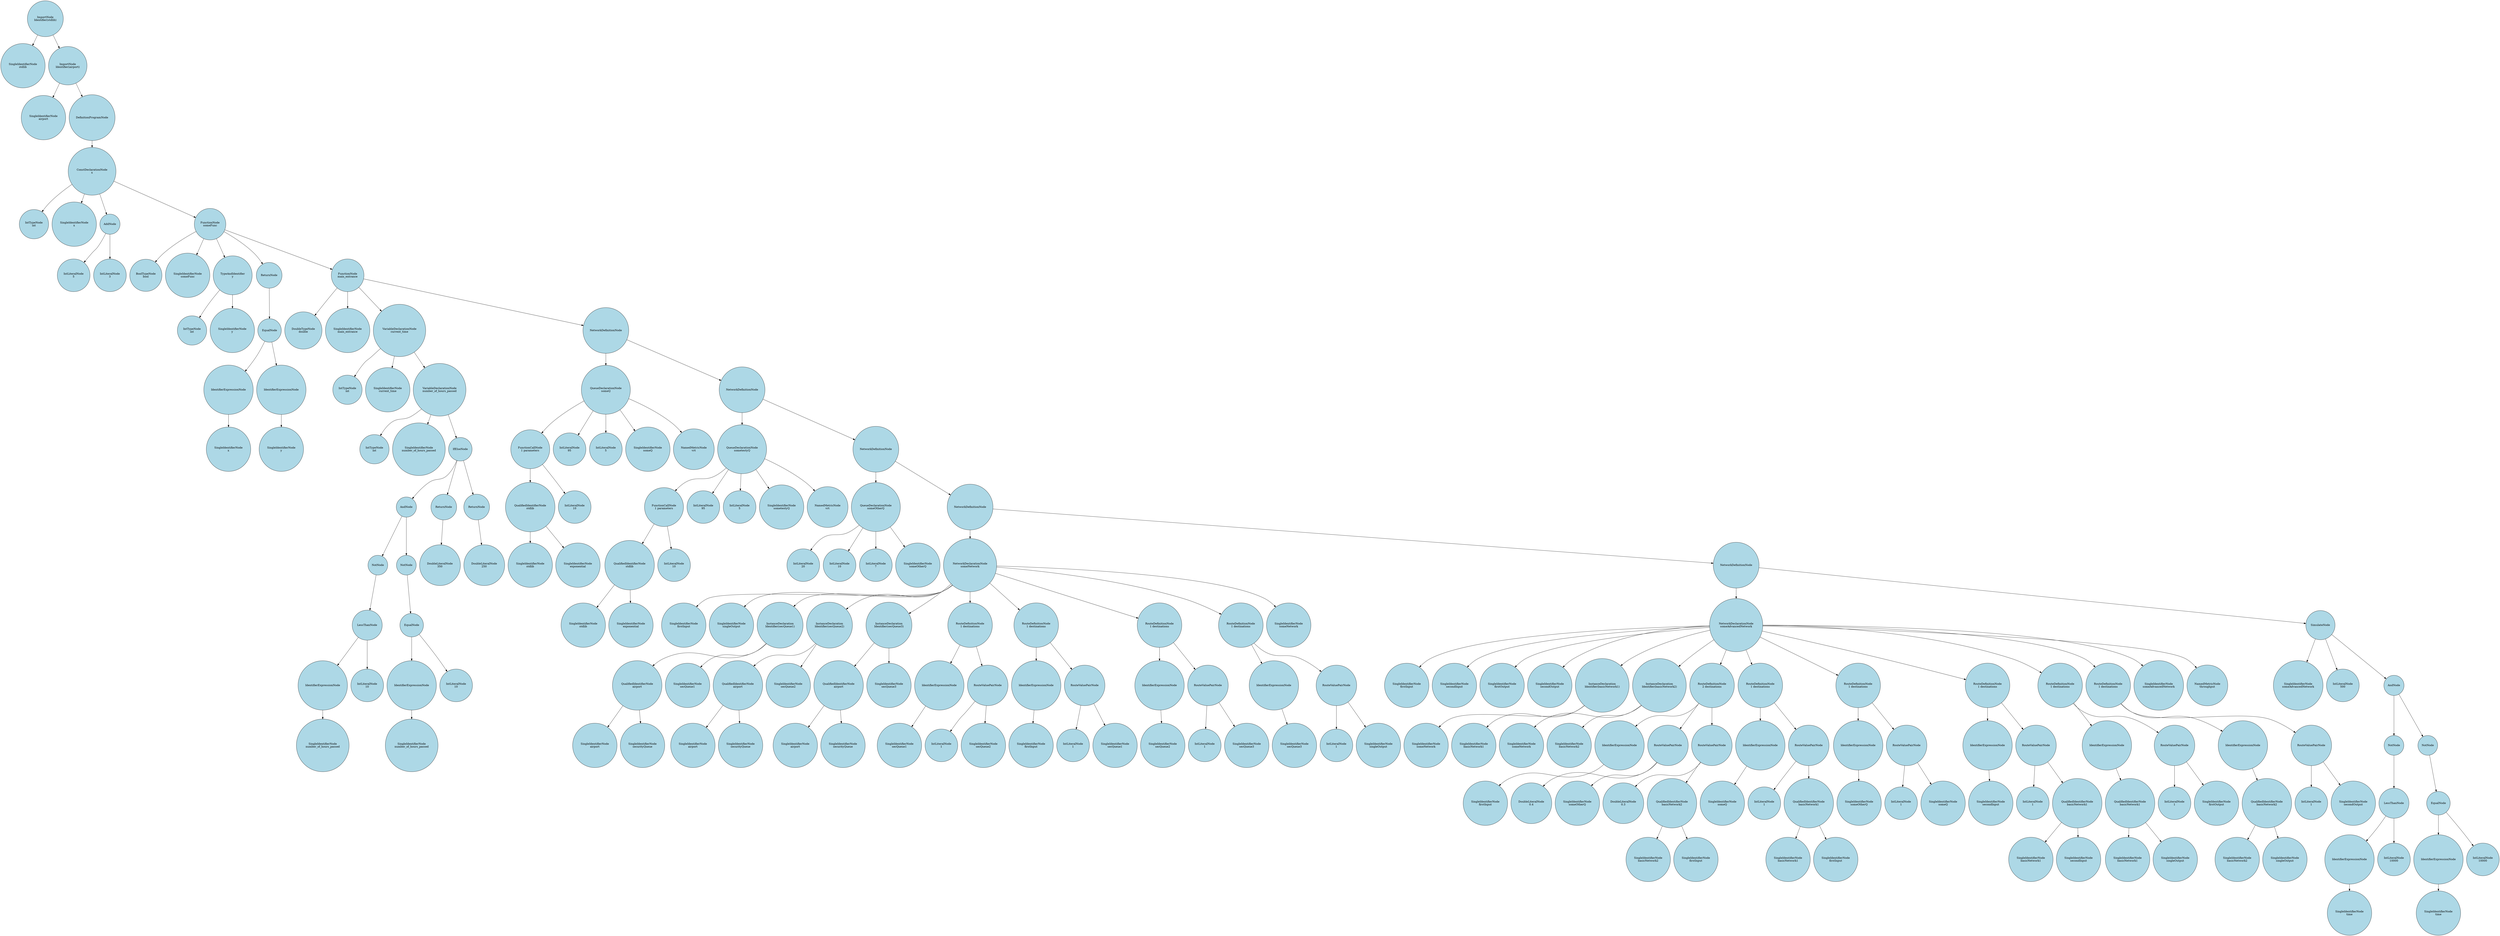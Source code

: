 digraph G {
node [shape=circle, style=filled, fillcolor=lightblue];
  -939262875 [label="ImportNode
Identifier(stdlib)"];
  1389791115 [label="SingleIdentifierNode
stdlib"];
  -939262875 -> 1389791115;
  20952970 [label="ImportNode
Identifier(airport)"];
  -939262875 -> 20952970;
  1262485374 [label="SingleIdentifierNode
airport"];
  20952970 -> 1262485374;
  -1210141571 [label="DefinitionProgramNode"];
  20952970 -> -1210141571;
  1562988101 [label="ConstDeclarationNode
x"];
  -1210141571 -> 1562988101;
  1336806415 [label="IntTypeNode
int"];
  1562988101 -> 1336806415;
  -1038767898 [label="SingleIdentifierNode
x"];
  1562988101 -> -1038767898;
  1708635197 [label="AddNode"];
  1562988101 -> 1708635197;
  872485185 [label="IntLiteralNode
5"];
  1708635197 -> 872485185;
  -1947154053 [label="IntLiteralNode
3"];
  1708635197 -> -1947154053;
  -1321905774 [label="FunctionNode
someFunc"];
  1562988101 -> -1321905774;
  1449796483 [label="BoolTypeNode
bool"];
  -1321905774 -> 1449796483;
  143790072 [label="SingleIdentifierNode
someFunc"];
  -1321905774 -> 143790072;
  -892758430 [label="TypeAndIdentifier
y"];
  -1321905774 -> -892758430;
  966516917 [label="IntTypeNode
int"];
  -892758430 -> 966516917;
  2043330334 [label="SingleIdentifierNode
y"];
  -892758430 -> 2043330334;
  145919195 [label="ReturnNode"];
  -1321905774 -> 145919195;
  899829003 [label="EqualNode"];
  145919195 -> 899829003;
  -800174482 [label="IdentifierExpressionNode"];
  899829003 -> -800174482;
  -2063703410 [label="SingleIdentifierNode
x"];
  -800174482 -> -2063703410;
  -2062745852 [label="IdentifierExpressionNode"];
  899829003 -> -2062745852;
  -321703675 [label="SingleIdentifierNode
y"];
  -2062745852 -> -321703675;
  316504555 [label="FunctionNode
main_entrance"];
  -1321905774 -> 316504555;
  -1450597653 [label="DoubleTypeNode
double"];
  316504555 -> -1450597653;
  -1434535452 [label="SingleIdentifierNode
main_entrance"];
  316504555 -> -1434535452;
  -1579271441 [label="VariableDeclarationNode
current_time"];
  316504555 -> -1579271441;
  1075671179 [label="IntTypeNode
int"];
  -1579271441 -> 1075671179;
  653290647 [label="SingleIdentifierNode
current_time"];
  -1579271441 -> 653290647;
  2044590855 [label="VariableDeclarationNode
number_of_hours_passed"];
  -1579271441 -> 2044590855;
  -68410007 [label="IntTypeNode
int"];
  2044590855 -> -68410007;
  1070036744 [label="SingleIdentifierNode
number_of_hours_passed"];
  2044590855 -> 1070036744;
  146442477 [label="IfElseNode"];
  2044590855 -> 146442477;
  933159297 [label="AndNode"];
  146442477 -> 933159297;
  1296541200 [label="NotNode"];
  933159297 -> 1296541200;
  860433993 [label="LessThanNode"];
  1296541200 -> 860433993;
  1716434477 [label="IdentifierExpressionNode"];
  860433993 -> 1716434477;
  -16775548 [label="SingleIdentifierNode
number_of_hours_passed"];
  1716434477 -> -16775548;
  -1693828977 [label="IntLiteralNode
10"];
  860433993 -> -1693828977;
  223249582 [label="NotNode"];
  933159297 -> 223249582;
  -1080136881 [label="EqualNode"];
  223249582 -> -1080136881;
  1376153991 [label="IdentifierExpressionNode"];
  -1080136881 -> 1376153991;
  -868993322 [label="SingleIdentifierNode
number_of_hours_passed"];
  1376153991 -> -868993322;
  -173731924 [label="IntLiteralNode
10"];
  -1080136881 -> -173731924;
  -1923874769 [label="ReturnNode"];
  146442477 -> -1923874769;
  -1572009761 [label="DoubleLiteralNode
350"];
  -1923874769 -> -1572009761;
  -1085518098 [label="ReturnNode"];
  146442477 -> -1085518098;
  -735271622 [label="DoubleLiteralNode
250"];
  -1085518098 -> -735271622;
  2098390746 [label="NetworkDefinitionNode"];
  316504555 -> 2098390746;
  663412170 [label="QueueDeclarationNode
someQ"];
  2098390746 -> 663412170;
  550689508 [label="FunctionCallNode
1 parameters"];
  663412170 -> 550689508;
  949596869 [label="QualifiedIdentifierNode
stdlib"];
  550689508 -> 949596869;
  34317811 [label="SingleIdentifierNode
stdlib"];
  949596869 -> 34317811;
  296620393 [label="SingleIdentifierNode
exponential"];
  949596869 -> 296620393;
  1173389077 [label="IntLiteralNode
10"];
  550689508 -> 1173389077;
  1772199921 [label="IntLiteralNode
95"];
  663412170 -> 1772199921;
  -1673503972 [label="IntLiteralNode
5"];
  663412170 -> -1673503972;
  1980704252 [label="SingleIdentifierNode
someQ"];
  663412170 -> 1980704252;
  1640491294 [label="NamedMetricNode
vrt"];
  663412170 -> 1640491294;
  242789944 [label="NetworkDefinitionNode"];
  2098390746 -> 242789944;
  335489449 [label="QueueDeclarationNode
sometestyQ"];
  242789944 -> 335489449;
  -2127321095 [label="FunctionCallNode
1 parameters"];
  335489449 -> -2127321095;
  1739675732 [label="QualifiedIdentifierNode
stdlib"];
  -2127321095 -> 1739675732;
  1553424011 [label="SingleIdentifierNode
stdlib"];
  1739675732 -> 1553424011;
  -1847411065 [label="SingleIdentifierNode
exponential"];
  1739675732 -> -1847411065;
  -2123605562 [label="IntLiteralNode
10"];
  -2127321095 -> -2123605562;
  -694177477 [label="IntLiteralNode
95"];
  335489449 -> -694177477;
  -1666669103 [label="IntLiteralNode
5"];
  335489449 -> -1666669103;
  -841577691 [label="SingleIdentifierNode
sometestyQ"];
  335489449 -> -841577691;
  -1287480421 [label="NamedMetricNode
vrt"];
  335489449 -> -1287480421;
  232139418 [label="NetworkDefinitionNode"];
  242789944 -> 232139418;
  175053087 [label="QueueDeclarationNode
someOtherQ"];
  232139418 -> 175053087;
  1621481622 [label="IntLiteralNode
20"];
  175053087 -> 1621481622;
  -1029682586 [label="IntLiteralNode
10"];
  175053087 -> -1029682586;
  1717620293 [label="IntLiteralNode
7"];
  175053087 -> 1717620293;
  -994386583 [label="SingleIdentifierNode
someOtherQ"];
  175053087 -> -994386583;
  1347278105 [label="NetworkDefinitionNode"];
  232139418 -> 1347278105;
  -712726700 [label="NetworkDeclarationNode
someNetwork"];
  1347278105 -> -712726700;
  -1806677875 [label="SingleIdentifierNode
firstInput"];
  -712726700 -> -1806677875;
  670432696 [label="SingleIdentifierNode
singleOutput"];
  -712726700 -> 670432696;
  -541271684 [label="InstanceDeclaration
Identifier(secQueue1)"];
  -712726700 -> -541271684;
  319040599 [label="QualifiedIdentifierNode
airport"];
  -541271684 -> 319040599;
  1706486785 [label="SingleIdentifierNode
airport"];
  319040599 -> 1706486785;
  975476907 [label="SingleIdentifierNode
securityQueue"];
  319040599 -> 975476907;
  -465908885 [label="SingleIdentifierNode
secQueue1"];
  -541271684 -> -465908885;
  -810028922 [label="InstanceDeclaration
Identifier(secQueue2)"];
  -712726700 -> -810028922;
  1616275719 [label="QualifiedIdentifierNode
airport"];
  -810028922 -> 1616275719;
  1064892386 [label="SingleIdentifierNode
airport"];
  1616275719 -> 1064892386;
  -551416731 [label="SingleIdentifierNode
securityQueue"];
  1616275719 -> -551416731;
  -809763786 [label="SingleIdentifierNode
secQueue2"];
  -810028922 -> -809763786;
  2077197802 [label="InstanceDeclaration
Identifier(secQueue3)"];
  -712726700 -> 2077197802;
  197099868 [label="QualifiedIdentifierNode
airport"];
  2077197802 -> 197099868;
  -605838627 [label="SingleIdentifierNode
airport"];
  197099868 -> -605838627;
  -1176567295 [label="SingleIdentifierNode
securityQueue"];
  197099868 -> -1176567295;
  -1764925564 [label="SingleIdentifierNode
secQueue3"];
  2077197802 -> -1764925564;
  -558859998 [label="RouteDefinitionNode
1 destinations"];
  -712726700 -> -558859998;
  -361089060 [label="IdentifierExpressionNode"];
  -558859998 -> -361089060;
  -125697766 [label="SingleIdentifierNode
secQueue1"];
  -361089060 -> -125697766;
  107653413 [label="RouteValuePairNode"];
  -558859998 -> 107653413;
  -247577607 [label="IntLiteralNode
1"];
  107653413 -> -247577607;
  -807462558 [label="SingleIdentifierNode
secQueue2"];
  107653413 -> -807462558;
  -594987764 [label="RouteDefinitionNode
1 destinations"];
  -712726700 -> -594987764;
  1781516048 [label="IdentifierExpressionNode"];
  -594987764 -> 1781516048;
  762133089 [label="SingleIdentifierNode
firstInput"];
  1781516048 -> 762133089;
  -745353181 [label="RouteValuePairNode"];
  -594987764 -> -745353181;
  1951659564 [label="IntLiteralNode
1"];
  -745353181 -> 1951659564;
  -431783548 [label="SingleIdentifierNode
secQueue1"];
  -745353181 -> -431783548;
  880412659 [label="RouteDefinitionNode
1 destinations"];
  -712726700 -> 880412659;
  -1665898476 [label="IdentifierExpressionNode"];
  880412659 -> -1665898476;
  -1732839580 [label="SingleIdentifierNode
secQueue2"];
  -1665898476 -> -1732839580;
  783433647 [label="RouteValuePairNode"];
  880412659 -> 783433647;
  -1786244918 [label="IntLiteralNode
1"];
  783433647 -> -1786244918;
  -1702612757 [label="SingleIdentifierNode
secQueue3"];
  783433647 -> -1702612757;
  -2126169460 [label="RouteDefinitionNode
1 destinations"];
  -712726700 -> -2126169460;
  1995071421 [label="IdentifierExpressionNode"];
  -2126169460 -> 1995071421;
  1559873196 [label="SingleIdentifierNode
secQueue3"];
  1995071421 -> 1559873196;
  -973647948 [label="RouteValuePairNode"];
  -2126169460 -> -973647948;
  -1449929744 [label="IntLiteralNode
1"];
  -973647948 -> -1449929744;
  -1939042387 [label="SingleIdentifierNode
singleOutput"];
  -973647948 -> -1939042387;
  -1230762215 [label="SingleIdentifierNode
someNetwork"];
  -712726700 -> -1230762215;
  1050479214 [label="NetworkDefinitionNode"];
  1347278105 -> 1050479214;
  193891273 [label="NetworkDeclarationNode
someAdvancedNetwork"];
  1050479214 -> 193891273;
  -241414287 [label="SingleIdentifierNode
firstInput"];
  193891273 -> -241414287;
  -301655588 [label="SingleIdentifierNode
secondInput"];
  193891273 -> -301655588;
  1986544742 [label="SingleIdentifierNode
firstOutput"];
  193891273 -> 1986544742;
  2135754436 [label="SingleIdentifierNode
secondOutput"];
  193891273 -> 2135754436;
  -239869922 [label="InstanceDeclaration
Identifier(basicNetwork1)"];
  193891273 -> -239869922;
  381929780 [label="SingleIdentifierNode
someNetwork"];
  -239869922 -> 381929780;
  1244312705 [label="SingleIdentifierNode
basicNetwork1"];
  -239869922 -> 1244312705;
  -611633578 [label="InstanceDeclaration
Identifier(basicNetwork2)"];
  193891273 -> -611633578;
  1161274742 [label="SingleIdentifierNode
someNetwork"];
  -611633578 -> 1161274742;
  962519082 [label="SingleIdentifierNode
basicNetwork2"];
  -611633578 -> 962519082;
  -185256467 [label="RouteDefinitionNode
2 destinations"];
  193891273 -> -185256467;
  228184627 [label="IdentifierExpressionNode"];
  -185256467 -> 228184627;
  -1939096361 [label="SingleIdentifierNode
firstInput"];
  228184627 -> -1939096361;
  -1518103577 [label="RouteValuePairNode"];
  -185256467 -> -1518103577;
  1772986744 [label="DoubleLiteralNode
0.4"];
  -1518103577 -> 1772986744;
  178385538 [label="SingleIdentifierNode
someOtherQ"];
  -1518103577 -> 178385538;
  -1074003912 [label="RouteValuePairNode"];
  -185256467 -> -1074003912;
  237831332 [label="DoubleLiteralNode
0.3"];
  -1074003912 -> 237831332;
  -98658722 [label="QualifiedIdentifierNode
basicNetwork2"];
  -1074003912 -> -98658722;
  -661043677 [label="SingleIdentifierNode
basicNetwork2"];
  -98658722 -> -661043677;
  -1761129849 [label="SingleIdentifierNode
firstInput"];
  -98658722 -> -1761129849;
  -1588052411 [label="RouteDefinitionNode
1 destinations"];
  193891273 -> -1588052411;
  41786097 [label="IdentifierExpressionNode"];
  -1588052411 -> 41786097;
  -1659448980 [label="SingleIdentifierNode
someQ"];
  41786097 -> -1659448980;
  -685372501 [label="RouteValuePairNode"];
  -1588052411 -> -685372501;
  744231402 [label="IntLiteralNode
1"];
  -685372501 -> 744231402;
  1603254839 [label="QualifiedIdentifierNode
basicNetwork1"];
  -685372501 -> 1603254839;
  -913294973 [label="SingleIdentifierNode
basicNetwork1"];
  1603254839 -> -913294973;
  -524502710 [label="SingleIdentifierNode
firstInput"];
  1603254839 -> -524502710;
  -794118519 [label="RouteDefinitionNode
1 destinations"];
  193891273 -> -794118519;
  337431582 [label="IdentifierExpressionNode"];
  -794118519 -> 337431582;
  -1874098690 [label="SingleIdentifierNode
someOtherQ"];
  337431582 -> -1874098690;
  -15218373 [label="RouteValuePairNode"];
  -794118519 -> -15218373;
  -569472688 [label="IntLiteralNode
1"];
  -15218373 -> -569472688;
  1046371324 [label="SingleIdentifierNode
someQ"];
  -15218373 -> 1046371324;
  -2089793835 [label="RouteDefinitionNode
1 destinations"];
  193891273 -> -2089793835;
  1189633475 [label="IdentifierExpressionNode"];
  -2089793835 -> 1189633475;
  -1406376079 [label="SingleIdentifierNode
secondInput"];
  1189633475 -> -1406376079;
  1260390318 [label="RouteValuePairNode"];
  -2089793835 -> 1260390318;
  1202475095 [label="IntLiteralNode
1"];
  1260390318 -> 1202475095;
  1181502247 [label="QualifiedIdentifierNode
basicNetwork1"];
  1260390318 -> 1181502247;
  2068212088 [label="SingleIdentifierNode
basicNetwork1"];
  1181502247 -> 2068212088;
  -2013205183 [label="SingleIdentifierNode
secondInput"];
  1181502247 -> -2013205183;
  119680528 [label="RouteDefinitionNode
1 destinations"];
  193891273 -> 119680528;
  1764147489 [label="IdentifierExpressionNode"];
  119680528 -> 1764147489;
  692269705 [label="QualifiedIdentifierNode
basicNetwork1"];
  1764147489 -> 692269705;
  728656652 [label="SingleIdentifierNode
basicNetwork1"];
  692269705 -> 728656652;
  -974114069 [label="SingleIdentifierNode
singleOutput"];
  692269705 -> -974114069;
  -54577500 [label="RouteValuePairNode"];
  119680528 -> -54577500;
  1191800524 [label="IntLiteralNode
1"];
  -54577500 -> 1191800524;
  -1588052696 [label="SingleIdentifierNode
firstOutput"];
  -54577500 -> -1588052696;
  -895783817 [label="RouteDefinitionNode
1 destinations"];
  193891273 -> -895783817;
  786473802 [label="IdentifierExpressionNode"];
  -895783817 -> 786473802;
  -2147226918 [label="QualifiedIdentifierNode
basicNetwork2"];
  786473802 -> -2147226918;
  -342508068 [label="SingleIdentifierNode
basicNetwork2"];
  -2147226918 -> -342508068;
  -2077652085 [label="SingleIdentifierNode
singleOutput"];
  -2147226918 -> -2077652085;
  1524910051 [label="RouteValuePairNode"];
  -895783817 -> 1524910051;
  -1714112432 [label="IntLiteralNode
1"];
  1524910051 -> -1714112432;
  76933101 [label="SingleIdentifierNode
secondOutput"];
  1524910051 -> 76933101;
  624615389 [label="SingleIdentifierNode
someAdvancedNetwork"];
  193891273 -> 624615389;
  1886302325 [label="NamedMetricNode
throughput"];
  193891273 -> 1886302325;
  1915384846 [label="SimulateNode"];
  1050479214 -> 1915384846;
  -888243467 [label="SingleIdentifierNode
someAdvancedNetwork"];
  1915384846 -> -888243467;
  22191688 [label="IntLiteralNode
500"];
  1915384846 -> 22191688;
  -1221929605 [label="AndNode"];
  1915384846 -> -1221929605;
  1802754882 [label="NotNode"];
  -1221929605 -> 1802754882;
  1151948910 [label="LessThanNode"];
  1802754882 -> 1151948910;
  145358333 [label="IdentifierExpressionNode"];
  1151948910 -> 145358333;
  -1195504179 [label="SingleIdentifierNode
time"];
  145358333 -> -1195504179;
  820514128 [label="IntLiteralNode
10000"];
  1151948910 -> 820514128;
  -1927192582 [label="NotNode"];
  -1221929605 -> -1927192582;
  571699963 [label="EqualNode"];
  -1927192582 -> 571699963;
  151439891 [label="IdentifierExpressionNode"];
  571699963 -> 151439891;
  -238908000 [label="SingleIdentifierNode
time"];
  151439891 -> -238908000;
  -1050865098 [label="IntLiteralNode
10000"];
  571699963 -> -1050865098;
}
